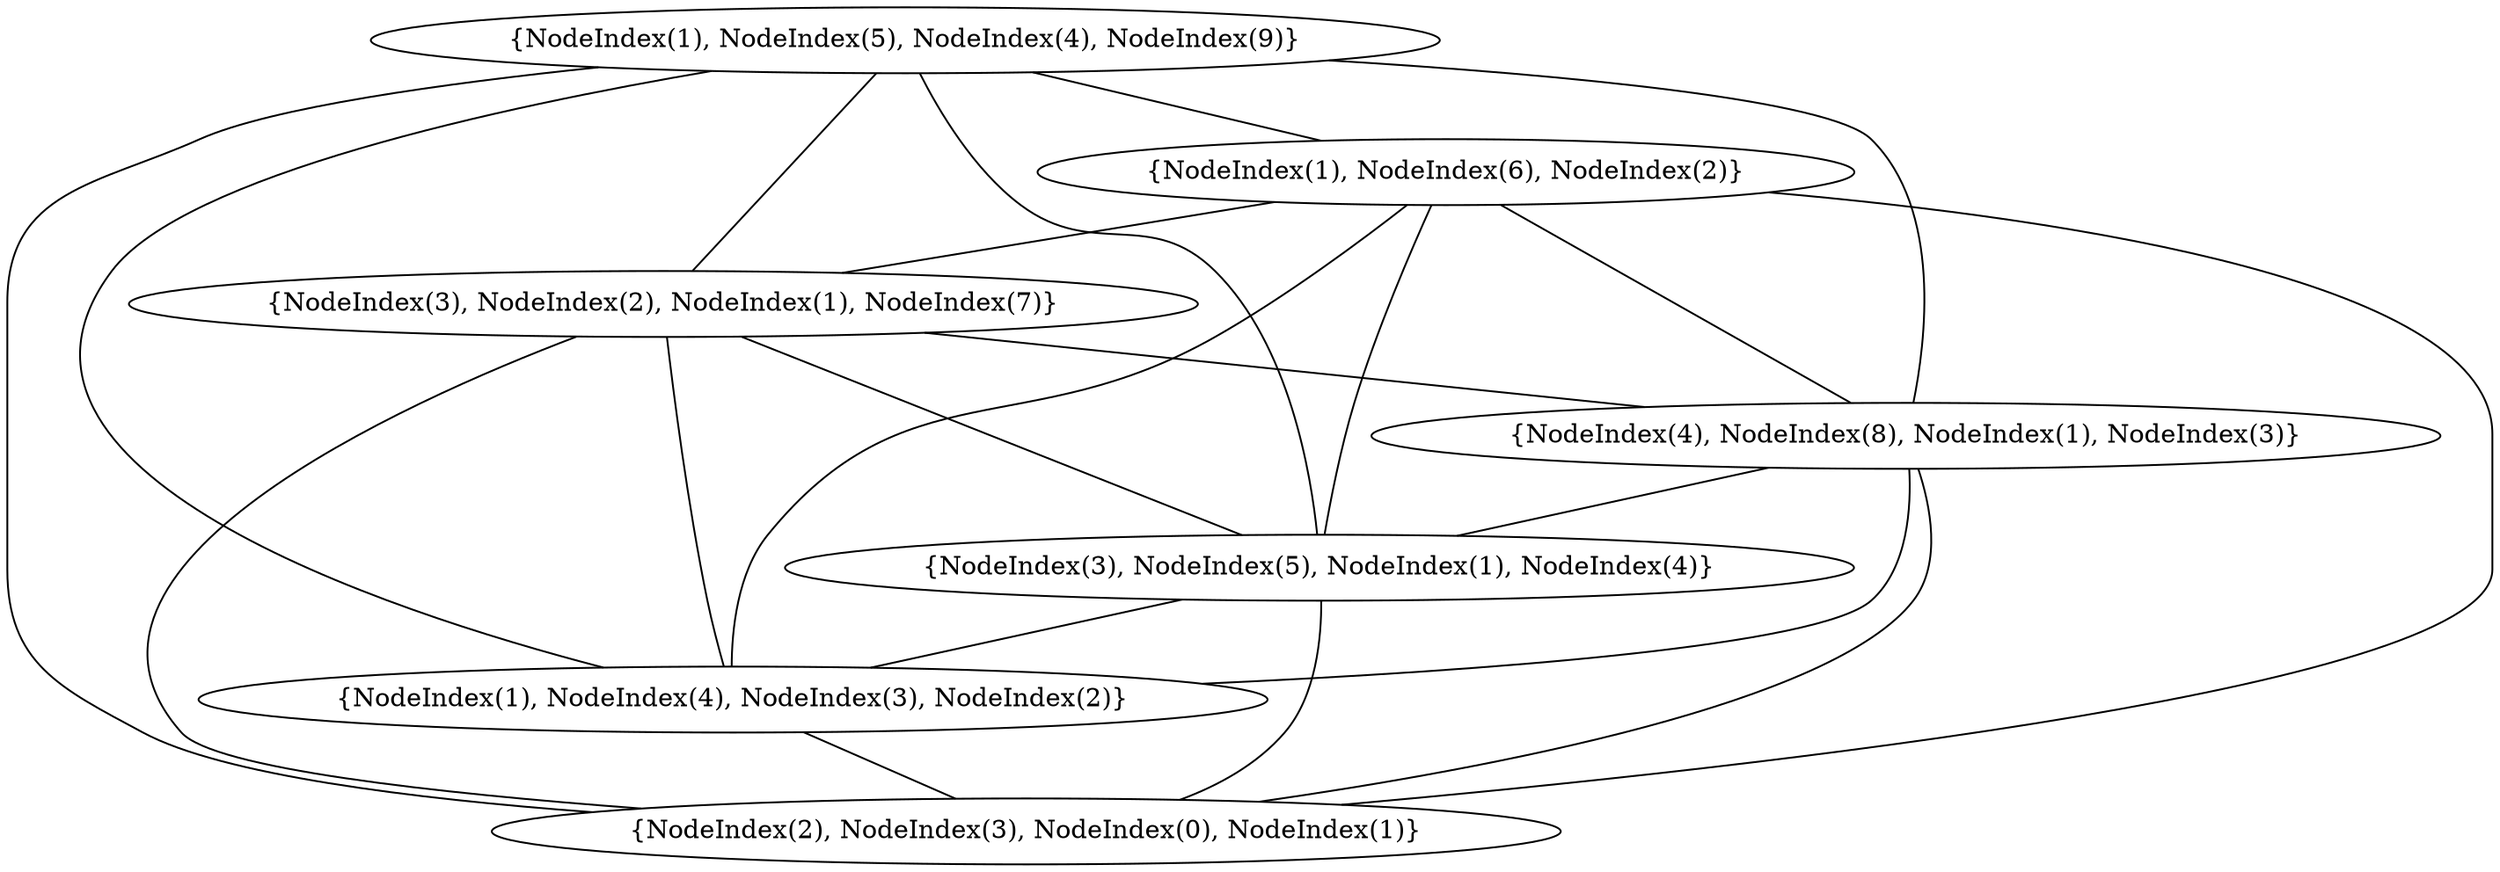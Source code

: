 graph {
    0 [ label = "{NodeIndex(2), NodeIndex(3), NodeIndex(0), NodeIndex(1)}" ]
    1 [ label = "{NodeIndex(1), NodeIndex(4), NodeIndex(3), NodeIndex(2)}" ]
    2 [ label = "{NodeIndex(3), NodeIndex(5), NodeIndex(1), NodeIndex(4)}" ]
    3 [ label = "{NodeIndex(4), NodeIndex(8), NodeIndex(1), NodeIndex(3)}" ]
    4 [ label = "{NodeIndex(3), NodeIndex(2), NodeIndex(1), NodeIndex(7)}" ]
    5 [ label = "{NodeIndex(1), NodeIndex(6), NodeIndex(2)}" ]
    6 [ label = "{NodeIndex(1), NodeIndex(5), NodeIndex(4), NodeIndex(9)}" ]
    1 -- 0 [ ]
    2 -- 0 [ ]
    2 -- 1 [ ]
    3 -- 0 [ ]
    3 -- 1 [ ]
    3 -- 2 [ ]
    4 -- 0 [ ]
    4 -- 1 [ ]
    4 -- 2 [ ]
    4 -- 3 [ ]
    5 -- 0 [ ]
    5 -- 1 [ ]
    5 -- 2 [ ]
    5 -- 3 [ ]
    5 -- 4 [ ]
    6 -- 0 [ ]
    6 -- 1 [ ]
    6 -- 2 [ ]
    6 -- 3 [ ]
    6 -- 4 [ ]
    6 -- 5 [ ]
}
